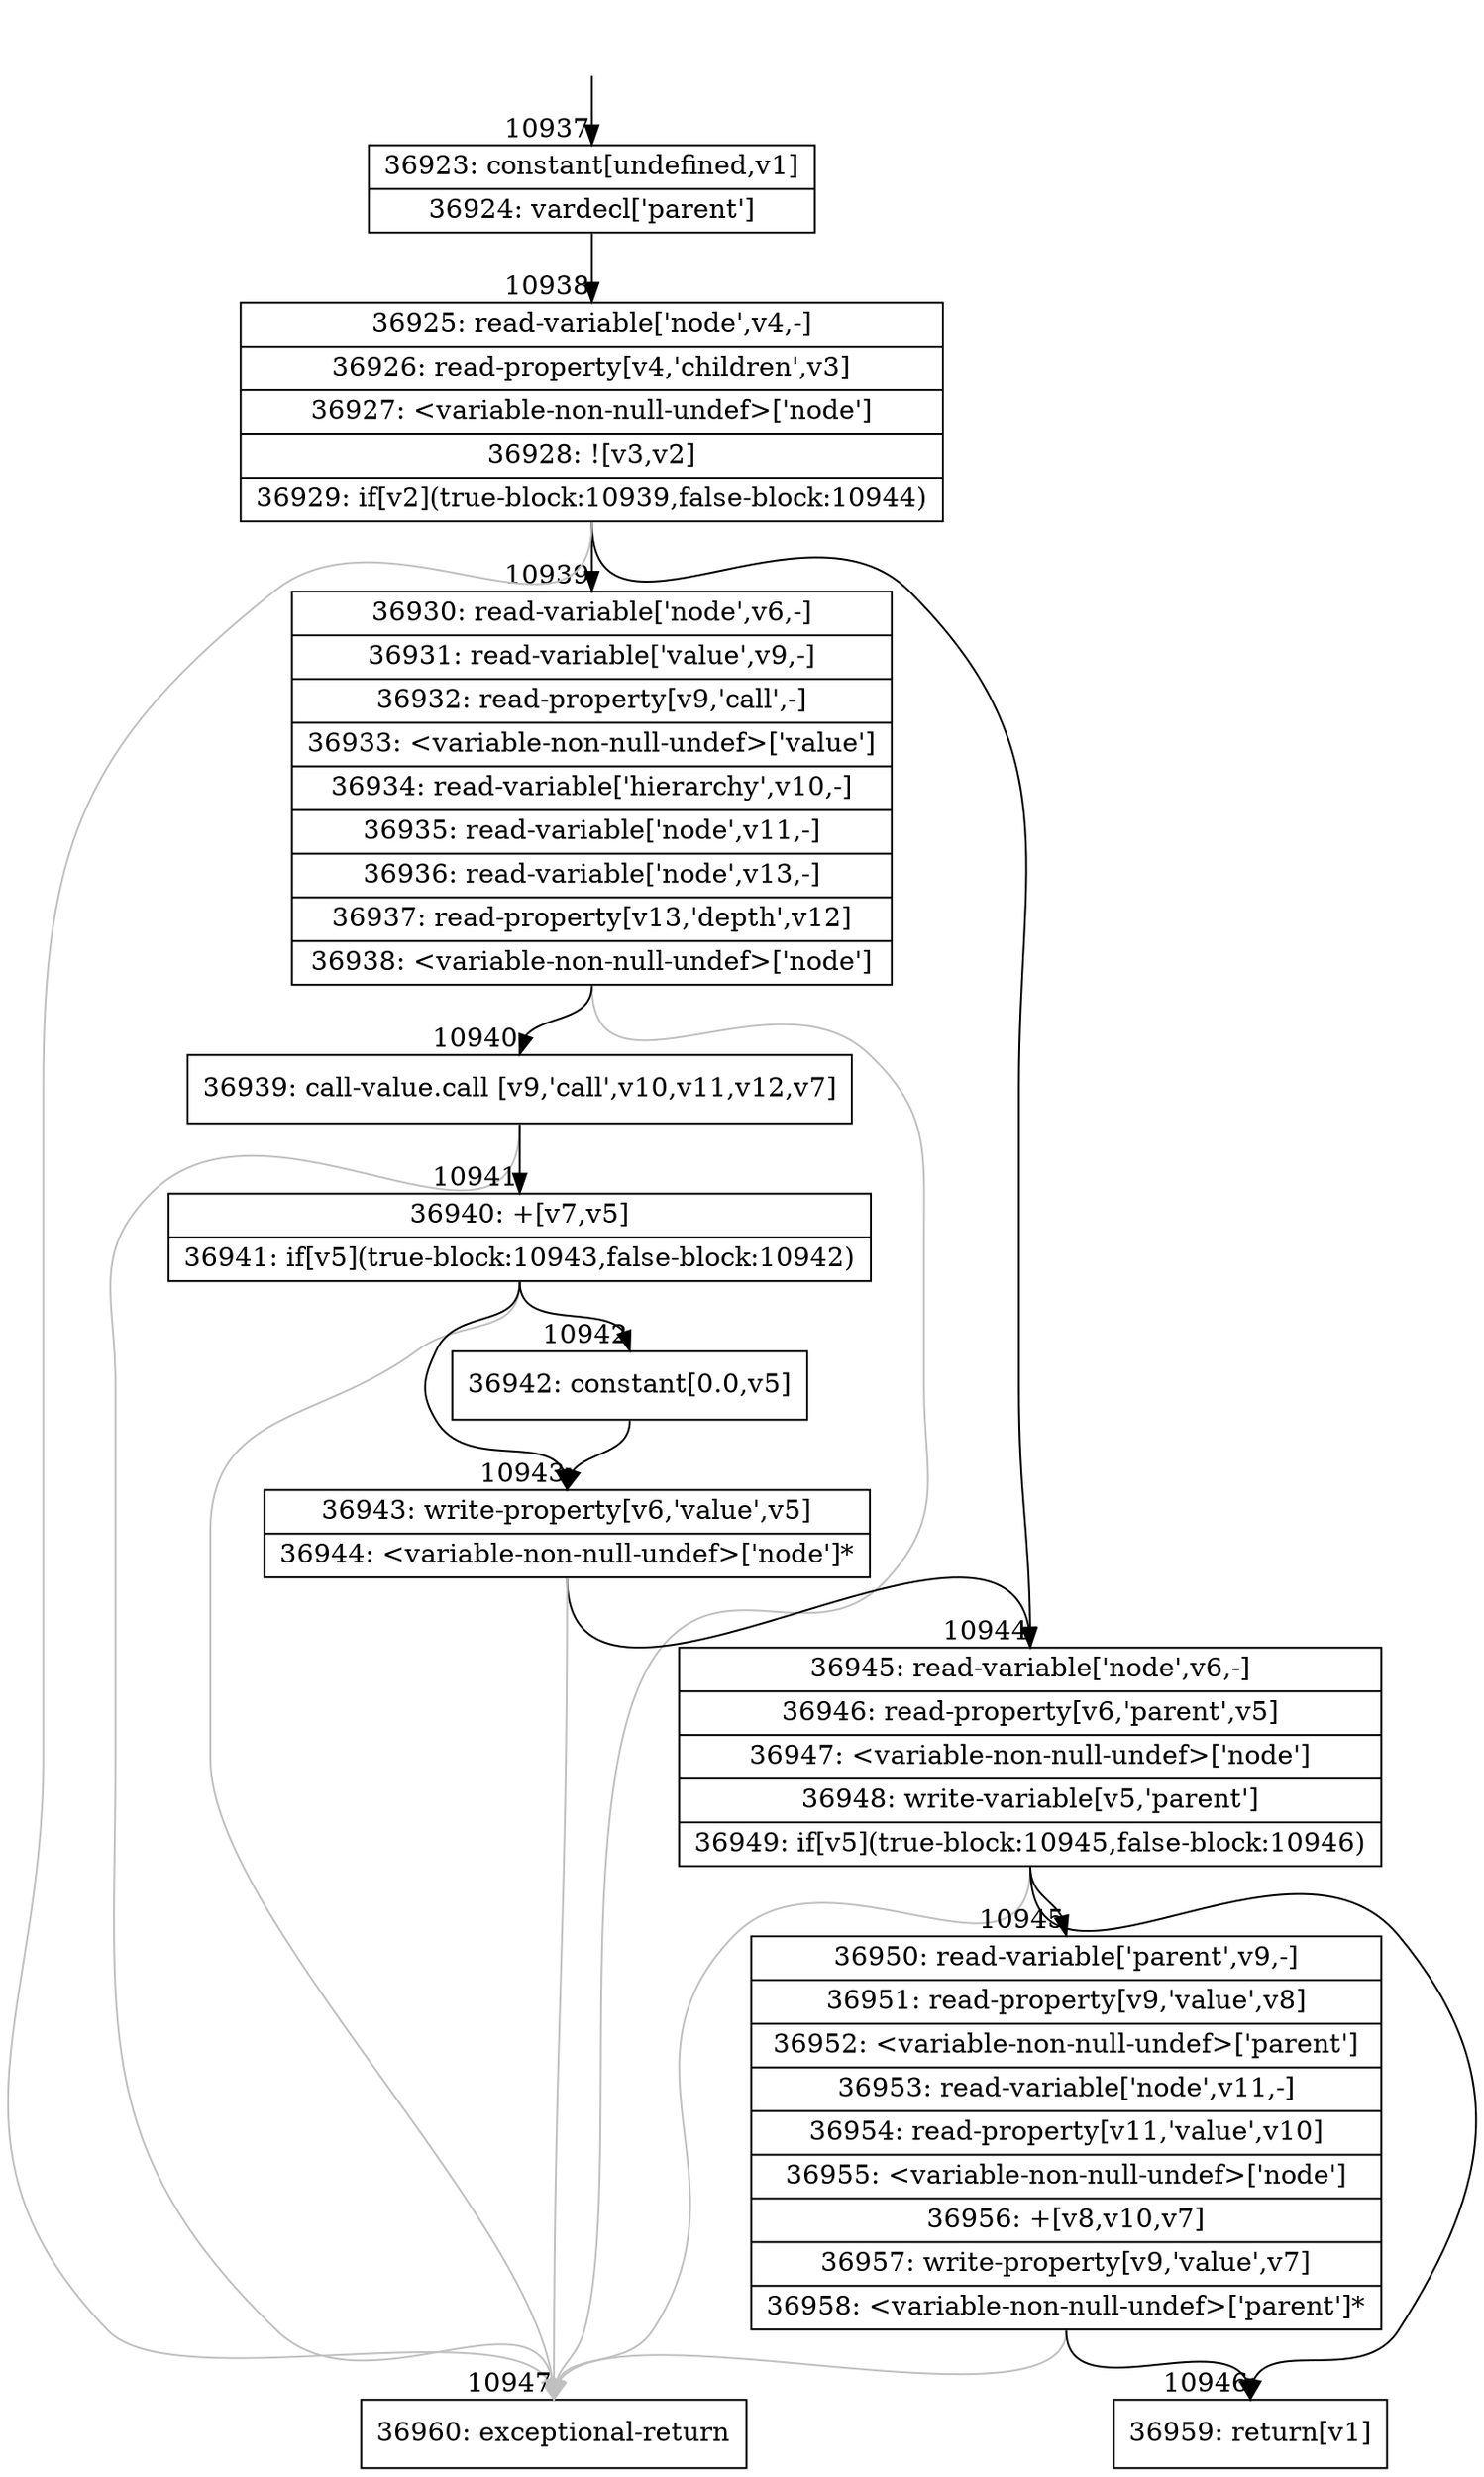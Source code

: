 digraph {
rankdir="TD"
BB_entry1003[shape=none,label=""];
BB_entry1003 -> BB10937 [tailport=s, headport=n, headlabel="    10937"]
BB10937 [shape=record label="{36923: constant[undefined,v1]|36924: vardecl['parent']}" ] 
BB10937 -> BB10938 [tailport=s, headport=n, headlabel="      10938"]
BB10938 [shape=record label="{36925: read-variable['node',v4,-]|36926: read-property[v4,'children',v3]|36927: \<variable-non-null-undef\>['node']|36928: ![v3,v2]|36929: if[v2](true-block:10939,false-block:10944)}" ] 
BB10938 -> BB10939 [tailport=s, headport=n, headlabel="      10939"]
BB10938 -> BB10944 [tailport=s, headport=n, headlabel="      10944"]
BB10938 -> BB10947 [tailport=s, headport=n, color=gray, headlabel="      10947"]
BB10939 [shape=record label="{36930: read-variable['node',v6,-]|36931: read-variable['value',v9,-]|36932: read-property[v9,'call',-]|36933: \<variable-non-null-undef\>['value']|36934: read-variable['hierarchy',v10,-]|36935: read-variable['node',v11,-]|36936: read-variable['node',v13,-]|36937: read-property[v13,'depth',v12]|36938: \<variable-non-null-undef\>['node']}" ] 
BB10939 -> BB10940 [tailport=s, headport=n, headlabel="      10940"]
BB10939 -> BB10947 [tailport=s, headport=n, color=gray]
BB10940 [shape=record label="{36939: call-value.call [v9,'call',v10,v11,v12,v7]}" ] 
BB10940 -> BB10941 [tailport=s, headport=n, headlabel="      10941"]
BB10940 -> BB10947 [tailport=s, headport=n, color=gray]
BB10941 [shape=record label="{36940: +[v7,v5]|36941: if[v5](true-block:10943,false-block:10942)}" ] 
BB10941 -> BB10943 [tailport=s, headport=n, headlabel="      10943"]
BB10941 -> BB10942 [tailport=s, headport=n, headlabel="      10942"]
BB10941 -> BB10947 [tailport=s, headport=n, color=gray]
BB10942 [shape=record label="{36942: constant[0.0,v5]}" ] 
BB10942 -> BB10943 [tailport=s, headport=n]
BB10943 [shape=record label="{36943: write-property[v6,'value',v5]|36944: \<variable-non-null-undef\>['node']*}" ] 
BB10943 -> BB10944 [tailport=s, headport=n]
BB10943 -> BB10947 [tailport=s, headport=n, color=gray]
BB10944 [shape=record label="{36945: read-variable['node',v6,-]|36946: read-property[v6,'parent',v5]|36947: \<variable-non-null-undef\>['node']|36948: write-variable[v5,'parent']|36949: if[v5](true-block:10945,false-block:10946)}" ] 
BB10944 -> BB10945 [tailport=s, headport=n, headlabel="      10945"]
BB10944 -> BB10946 [tailport=s, headport=n, headlabel="      10946"]
BB10944 -> BB10947 [tailport=s, headport=n, color=gray]
BB10945 [shape=record label="{36950: read-variable['parent',v9,-]|36951: read-property[v9,'value',v8]|36952: \<variable-non-null-undef\>['parent']|36953: read-variable['node',v11,-]|36954: read-property[v11,'value',v10]|36955: \<variable-non-null-undef\>['node']|36956: +[v8,v10,v7]|36957: write-property[v9,'value',v7]|36958: \<variable-non-null-undef\>['parent']*}" ] 
BB10945 -> BB10946 [tailport=s, headport=n]
BB10945 -> BB10947 [tailport=s, headport=n, color=gray]
BB10946 [shape=record label="{36959: return[v1]}" ] 
BB10947 [shape=record label="{36960: exceptional-return}" ] 
//#$~ 6508
}
